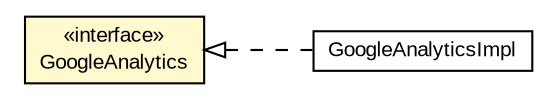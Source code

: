#!/usr/local/bin/dot
#
# Class diagram 
# Generated by UMLGraph version R5_6-24-gf6e263 (http://www.umlgraph.org/)
#

digraph G {
	edge [fontname="arial",fontsize=10,labelfontname="arial",labelfontsize=10];
	node [fontname="arial",fontsize=10,shape=plaintext];
	nodesep=0.25;
	ranksep=0.5;
	rankdir=LR;
	// com.gwtplatform.mvp.client.googleanalytics.GoogleAnalyticsImpl
	c279636 [label=<<table title="com.gwtplatform.mvp.client.googleanalytics.GoogleAnalyticsImpl" border="0" cellborder="1" cellspacing="0" cellpadding="2" port="p" href="./GoogleAnalyticsImpl.html">
		<tr><td><table border="0" cellspacing="0" cellpadding="1">
<tr><td align="center" balign="center"> GoogleAnalyticsImpl </td></tr>
		</table></td></tr>
		</table>>, URL="./GoogleAnalyticsImpl.html", fontname="arial", fontcolor="black", fontsize=10.0];
	// com.gwtplatform.mvp.client.googleanalytics.GoogleAnalytics
	c279637 [label=<<table title="com.gwtplatform.mvp.client.googleanalytics.GoogleAnalytics" border="0" cellborder="1" cellspacing="0" cellpadding="2" port="p" bgcolor="lemonChiffon" href="./GoogleAnalytics.html">
		<tr><td><table border="0" cellspacing="0" cellpadding="1">
<tr><td align="center" balign="center"> &#171;interface&#187; </td></tr>
<tr><td align="center" balign="center"> GoogleAnalytics </td></tr>
		</table></td></tr>
		</table>>, URL="./GoogleAnalytics.html", fontname="arial", fontcolor="black", fontsize=10.0];
	//com.gwtplatform.mvp.client.googleanalytics.GoogleAnalyticsImpl implements com.gwtplatform.mvp.client.googleanalytics.GoogleAnalytics
	c279637:p -> c279636:p [dir=back,arrowtail=empty,style=dashed];
}

